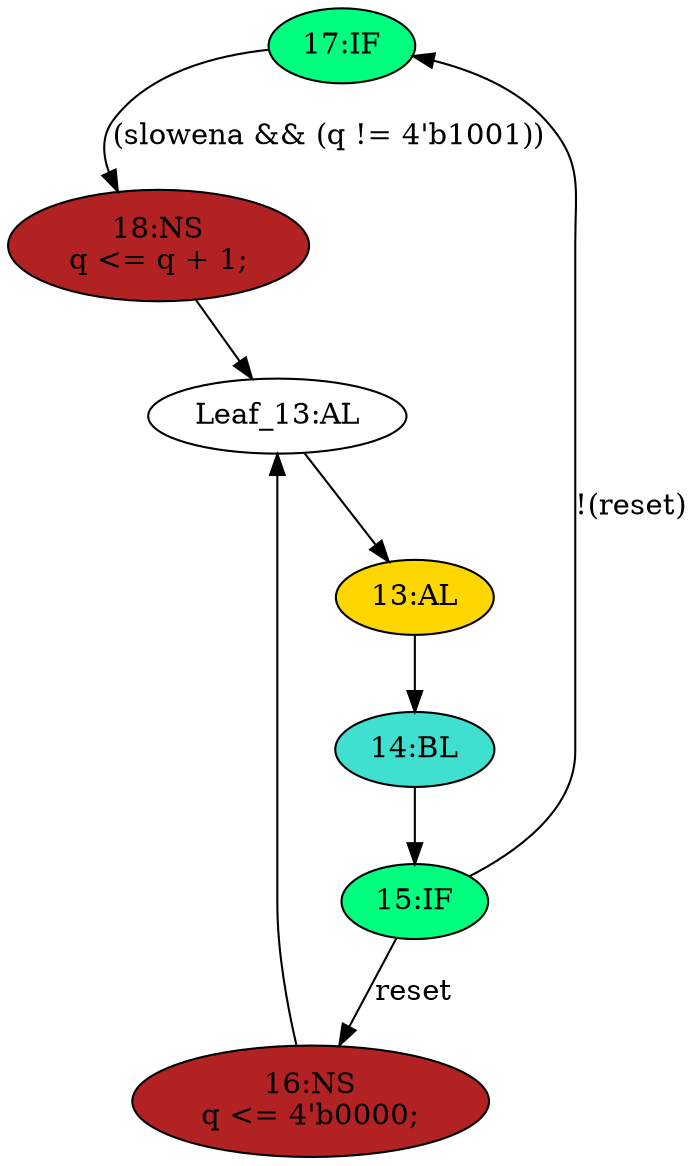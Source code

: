 strict digraph "compose( ,  )" {
	node [label="\N"];
	"17:IF"	[ast="<pyverilog.vparser.ast.IfStatement object at 0x7fa07c9a3e10>",
		fillcolor=springgreen,
		label="17:IF",
		statements="[]",
		style=filled,
		typ=IfStatement];
	"18:NS"	[ast="<pyverilog.vparser.ast.NonblockingSubstitution object at 0x7fa07c94e550>",
		fillcolor=firebrick,
		label="18:NS
q <= q + 1;",
		statements="[<pyverilog.vparser.ast.NonblockingSubstitution object at 0x7fa07c94e550>]",
		style=filled,
		typ=NonblockingSubstitution];
	"17:IF" -> "18:NS"	[cond="['slowena', 'q']",
		label="(slowena && (q != 4'b1001))",
		lineno=17];
	"14:BL"	[ast="<pyverilog.vparser.ast.Block object at 0x7fa07cc750d0>",
		fillcolor=turquoise,
		label="14:BL",
		statements="[]",
		style=filled,
		typ=Block];
	"15:IF"	[ast="<pyverilog.vparser.ast.IfStatement object at 0x7fa07c9b7390>",
		fillcolor=springgreen,
		label="15:IF",
		statements="[]",
		style=filled,
		typ=IfStatement];
	"14:BL" -> "15:IF"	[cond="[]",
		lineno=None];
	"16:NS"	[ast="<pyverilog.vparser.ast.NonblockingSubstitution object at 0x7fa07c956910>",
		fillcolor=firebrick,
		label="16:NS
q <= 4'b0000;",
		statements="[<pyverilog.vparser.ast.NonblockingSubstitution object at 0x7fa07c956910>]",
		style=filled,
		typ=NonblockingSubstitution];
	"Leaf_13:AL"	[def_var="['q']",
		label="Leaf_13:AL"];
	"16:NS" -> "Leaf_13:AL"	[cond="[]",
		lineno=None];
	"18:NS" -> "Leaf_13:AL"	[cond="[]",
		lineno=None];
	"15:IF" -> "17:IF"	[cond="['reset']",
		label="!(reset)",
		lineno=15];
	"15:IF" -> "16:NS"	[cond="['reset']",
		label=reset,
		lineno=15];
	"13:AL"	[ast="<pyverilog.vparser.ast.Always object at 0x7fa07cc75390>",
		clk_sens=True,
		fillcolor=gold,
		label="13:AL",
		sens="['clk']",
		statements="[]",
		style=filled,
		typ=Always,
		use_var="['reset', 'q', 'slowena']"];
	"Leaf_13:AL" -> "13:AL";
	"13:AL" -> "14:BL"	[cond="[]",
		lineno=None];
}
